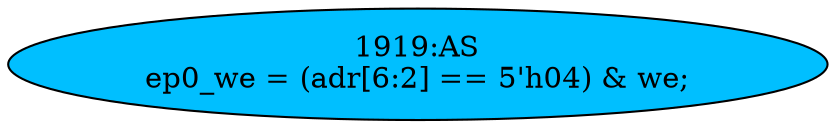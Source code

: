 strict digraph "" {
	node [label="\N"];
	"1919:AS"	 [ast="<pyverilog.vparser.ast.Assign object at 0x7f0a38d99290>",
		def_var="['ep0_we']",
		fillcolor=deepskyblue,
		label="1919:AS
ep0_we = (adr[6:2] == 5'h04) & we;",
		statements="[]",
		style=filled,
		typ=Assign,
		use_var="['adr', 'we']"];
}
